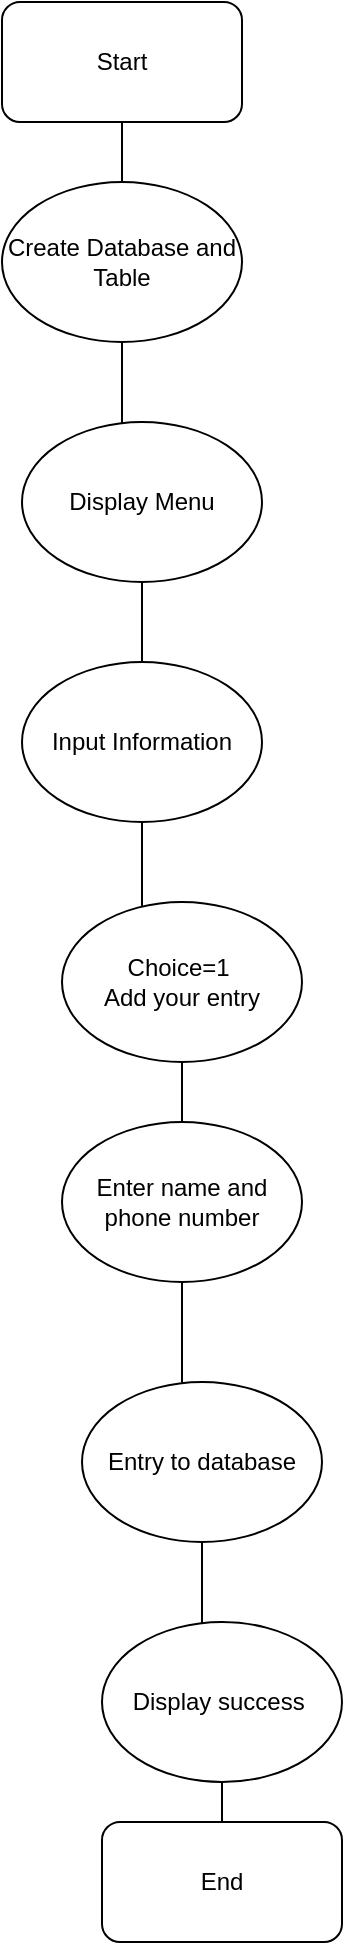 <mxfile version="22.1.4" type="github">
  <diagram id="C5RBs43oDa-KdzZeNtuy" name="Page-1">
    <mxGraphModel dx="954" dy="1816" grid="1" gridSize="10" guides="1" tooltips="1" connect="1" arrows="1" fold="1" page="1" pageScale="1" pageWidth="827" pageHeight="1169" math="0" shadow="0">
      <root>
        <mxCell id="WIyWlLk6GJQsqaUBKTNV-0" />
        <mxCell id="WIyWlLk6GJQsqaUBKTNV-1" parent="WIyWlLk6GJQsqaUBKTNV-0" />
        <mxCell id="kMLiVgpUAvMRSmOkDLAk-4" style="edgeStyle=orthogonalEdgeStyle;rounded=0;orthogonalLoop=1;jettySize=auto;html=1;" edge="1" parent="WIyWlLk6GJQsqaUBKTNV-1" source="kMLiVgpUAvMRSmOkDLAk-3">
          <mxGeometry relative="1" as="geometry">
            <mxPoint x="220" y="-330" as="targetPoint" />
          </mxGeometry>
        </mxCell>
        <mxCell id="kMLiVgpUAvMRSmOkDLAk-3" value="Start" style="rounded=1;whiteSpace=wrap;html=1;" vertex="1" parent="WIyWlLk6GJQsqaUBKTNV-1">
          <mxGeometry x="160" y="-440" width="120" height="60" as="geometry" />
        </mxCell>
        <mxCell id="kMLiVgpUAvMRSmOkDLAk-6" style="edgeStyle=orthogonalEdgeStyle;rounded=0;orthogonalLoop=1;jettySize=auto;html=1;" edge="1" parent="WIyWlLk6GJQsqaUBKTNV-1" source="kMLiVgpUAvMRSmOkDLAk-5">
          <mxGeometry relative="1" as="geometry">
            <mxPoint x="220" y="-210" as="targetPoint" />
          </mxGeometry>
        </mxCell>
        <mxCell id="kMLiVgpUAvMRSmOkDLAk-5" value="Create Database and Table" style="ellipse;whiteSpace=wrap;html=1;" vertex="1" parent="WIyWlLk6GJQsqaUBKTNV-1">
          <mxGeometry x="160" y="-350" width="120" height="80" as="geometry" />
        </mxCell>
        <mxCell id="kMLiVgpUAvMRSmOkDLAk-8" style="edgeStyle=orthogonalEdgeStyle;rounded=0;orthogonalLoop=1;jettySize=auto;html=1;" edge="1" parent="WIyWlLk6GJQsqaUBKTNV-1" source="kMLiVgpUAvMRSmOkDLAk-7">
          <mxGeometry relative="1" as="geometry">
            <mxPoint x="230" y="-90" as="targetPoint" />
          </mxGeometry>
        </mxCell>
        <mxCell id="kMLiVgpUAvMRSmOkDLAk-7" value="Display Menu" style="ellipse;whiteSpace=wrap;html=1;" vertex="1" parent="WIyWlLk6GJQsqaUBKTNV-1">
          <mxGeometry x="170" y="-230" width="120" height="80" as="geometry" />
        </mxCell>
        <mxCell id="kMLiVgpUAvMRSmOkDLAk-10" style="edgeStyle=orthogonalEdgeStyle;rounded=0;orthogonalLoop=1;jettySize=auto;html=1;" edge="1" parent="WIyWlLk6GJQsqaUBKTNV-1" source="kMLiVgpUAvMRSmOkDLAk-9">
          <mxGeometry relative="1" as="geometry">
            <mxPoint x="230" y="30" as="targetPoint" />
          </mxGeometry>
        </mxCell>
        <mxCell id="kMLiVgpUAvMRSmOkDLAk-9" value="Input Information" style="ellipse;whiteSpace=wrap;html=1;" vertex="1" parent="WIyWlLk6GJQsqaUBKTNV-1">
          <mxGeometry x="170" y="-110" width="120" height="80" as="geometry" />
        </mxCell>
        <mxCell id="kMLiVgpUAvMRSmOkDLAk-12" style="edgeStyle=orthogonalEdgeStyle;rounded=0;orthogonalLoop=1;jettySize=auto;html=1;" edge="1" parent="WIyWlLk6GJQsqaUBKTNV-1" source="kMLiVgpUAvMRSmOkDLAk-11">
          <mxGeometry relative="1" as="geometry">
            <mxPoint x="250" y="140" as="targetPoint" />
          </mxGeometry>
        </mxCell>
        <mxCell id="kMLiVgpUAvMRSmOkDLAk-11" value="Choice=1&amp;nbsp;&lt;br&gt;Add your entry" style="ellipse;whiteSpace=wrap;html=1;" vertex="1" parent="WIyWlLk6GJQsqaUBKTNV-1">
          <mxGeometry x="190" y="10" width="120" height="80" as="geometry" />
        </mxCell>
        <mxCell id="kMLiVgpUAvMRSmOkDLAk-14" style="edgeStyle=orthogonalEdgeStyle;rounded=0;orthogonalLoop=1;jettySize=auto;html=1;" edge="1" parent="WIyWlLk6GJQsqaUBKTNV-1" source="kMLiVgpUAvMRSmOkDLAk-13">
          <mxGeometry relative="1" as="geometry">
            <mxPoint x="250" y="270" as="targetPoint" />
          </mxGeometry>
        </mxCell>
        <mxCell id="kMLiVgpUAvMRSmOkDLAk-13" value="Enter name and phone number" style="ellipse;whiteSpace=wrap;html=1;" vertex="1" parent="WIyWlLk6GJQsqaUBKTNV-1">
          <mxGeometry x="190" y="120" width="120" height="80" as="geometry" />
        </mxCell>
        <mxCell id="kMLiVgpUAvMRSmOkDLAk-16" style="edgeStyle=orthogonalEdgeStyle;rounded=0;orthogonalLoop=1;jettySize=auto;html=1;" edge="1" parent="WIyWlLk6GJQsqaUBKTNV-1" source="kMLiVgpUAvMRSmOkDLAk-15">
          <mxGeometry relative="1" as="geometry">
            <mxPoint x="260" y="390" as="targetPoint" />
          </mxGeometry>
        </mxCell>
        <mxCell id="kMLiVgpUAvMRSmOkDLAk-15" value="Entry to database" style="ellipse;whiteSpace=wrap;html=1;" vertex="1" parent="WIyWlLk6GJQsqaUBKTNV-1">
          <mxGeometry x="200" y="250" width="120" height="80" as="geometry" />
        </mxCell>
        <mxCell id="kMLiVgpUAvMRSmOkDLAk-18" style="edgeStyle=orthogonalEdgeStyle;rounded=0;orthogonalLoop=1;jettySize=auto;html=1;" edge="1" parent="WIyWlLk6GJQsqaUBKTNV-1" source="kMLiVgpUAvMRSmOkDLAk-17">
          <mxGeometry relative="1" as="geometry">
            <mxPoint x="270" y="480" as="targetPoint" />
          </mxGeometry>
        </mxCell>
        <mxCell id="kMLiVgpUAvMRSmOkDLAk-17" value="Display success&amp;nbsp;" style="ellipse;whiteSpace=wrap;html=1;" vertex="1" parent="WIyWlLk6GJQsqaUBKTNV-1">
          <mxGeometry x="210" y="370" width="120" height="80" as="geometry" />
        </mxCell>
        <mxCell id="kMLiVgpUAvMRSmOkDLAk-20" value="End" style="rounded=1;whiteSpace=wrap;html=1;" vertex="1" parent="WIyWlLk6GJQsqaUBKTNV-1">
          <mxGeometry x="210" y="470" width="120" height="60" as="geometry" />
        </mxCell>
      </root>
    </mxGraphModel>
  </diagram>
</mxfile>
